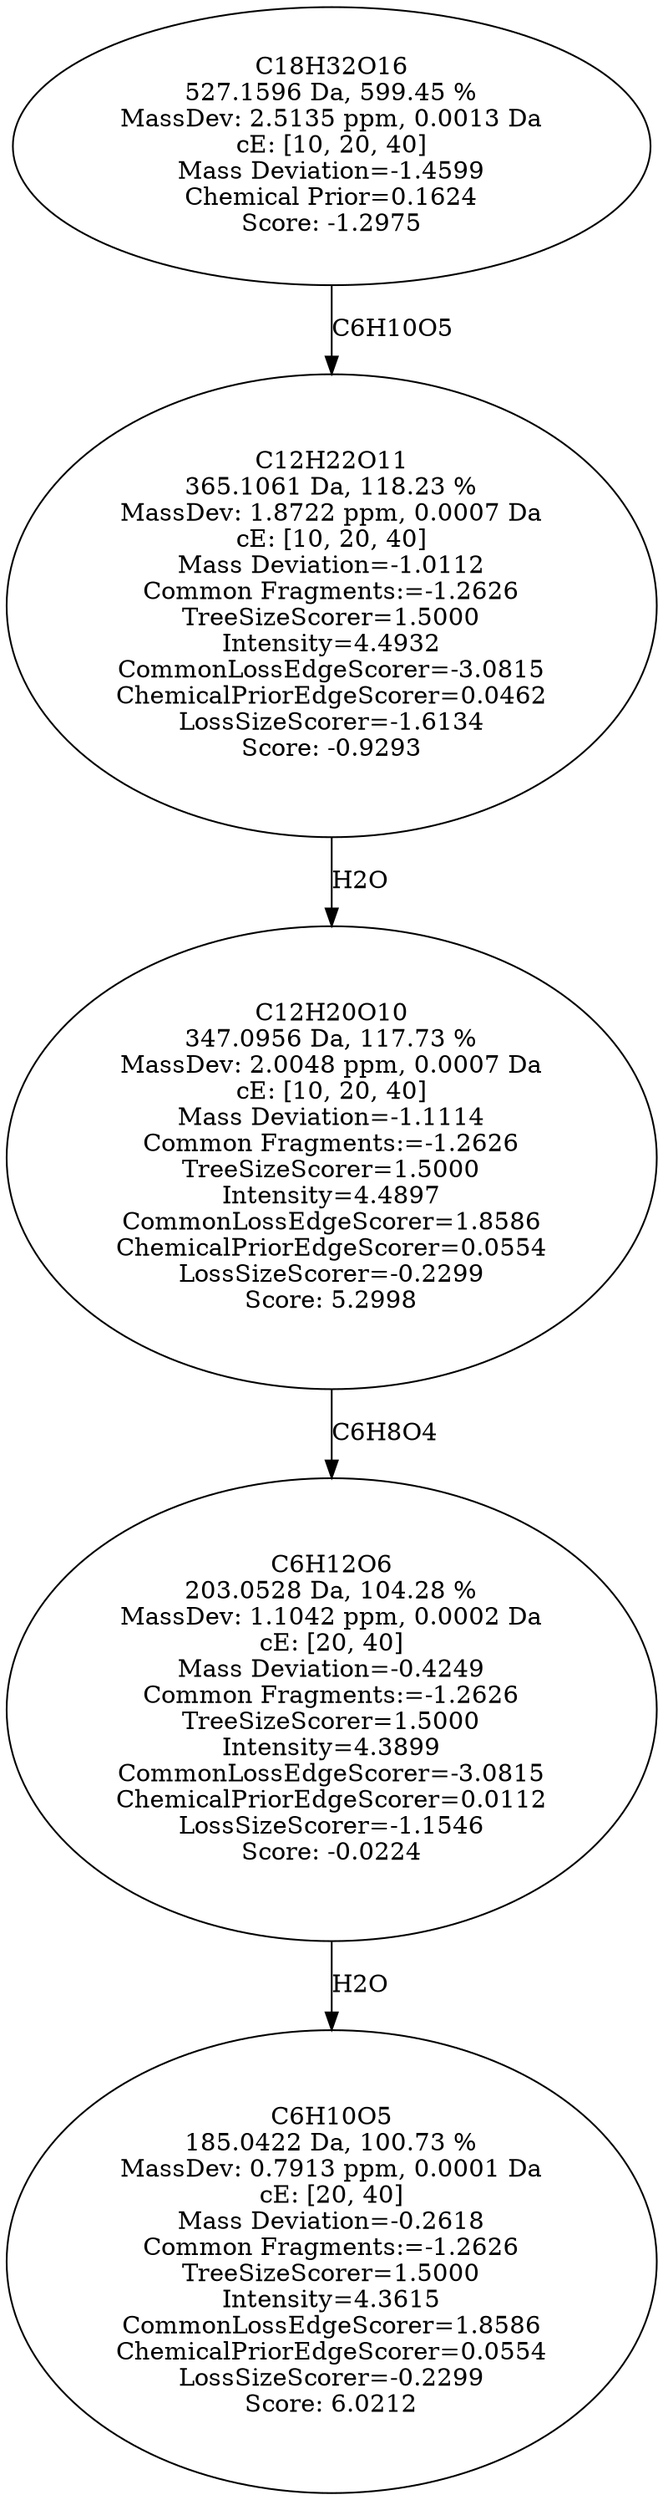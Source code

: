 strict digraph {
v1 [label="C6H10O5\n185.0422 Da, 100.73 %\nMassDev: 0.7913 ppm, 0.0001 Da\ncE: [20, 40]\nMass Deviation=-0.2618\nCommon Fragments:=-1.2626\nTreeSizeScorer=1.5000\nIntensity=4.3615\nCommonLossEdgeScorer=1.8586\nChemicalPriorEdgeScorer=0.0554\nLossSizeScorer=-0.2299\nScore: 6.0212"];
v2 [label="C6H12O6\n203.0528 Da, 104.28 %\nMassDev: 1.1042 ppm, 0.0002 Da\ncE: [20, 40]\nMass Deviation=-0.4249\nCommon Fragments:=-1.2626\nTreeSizeScorer=1.5000\nIntensity=4.3899\nCommonLossEdgeScorer=-3.0815\nChemicalPriorEdgeScorer=0.0112\nLossSizeScorer=-1.1546\nScore: -0.0224"];
v3 [label="C12H20O10\n347.0956 Da, 117.73 %\nMassDev: 2.0048 ppm, 0.0007 Da\ncE: [10, 20, 40]\nMass Deviation=-1.1114\nCommon Fragments:=-1.2626\nTreeSizeScorer=1.5000\nIntensity=4.4897\nCommonLossEdgeScorer=1.8586\nChemicalPriorEdgeScorer=0.0554\nLossSizeScorer=-0.2299\nScore: 5.2998"];
v4 [label="C12H22O11\n365.1061 Da, 118.23 %\nMassDev: 1.8722 ppm, 0.0007 Da\ncE: [10, 20, 40]\nMass Deviation=-1.0112\nCommon Fragments:=-1.2626\nTreeSizeScorer=1.5000\nIntensity=4.4932\nCommonLossEdgeScorer=-3.0815\nChemicalPriorEdgeScorer=0.0462\nLossSizeScorer=-1.6134\nScore: -0.9293"];
v5 [label="C18H32O16\n527.1596 Da, 599.45 %\nMassDev: 2.5135 ppm, 0.0013 Da\ncE: [10, 20, 40]\nMass Deviation=-1.4599\nChemical Prior=0.1624\nScore: -1.2975"];
v2 -> v1 [label="H2O"];
v3 -> v2 [label="C6H8O4"];
v4 -> v3 [label="H2O"];
v5 -> v4 [label="C6H10O5"];
}